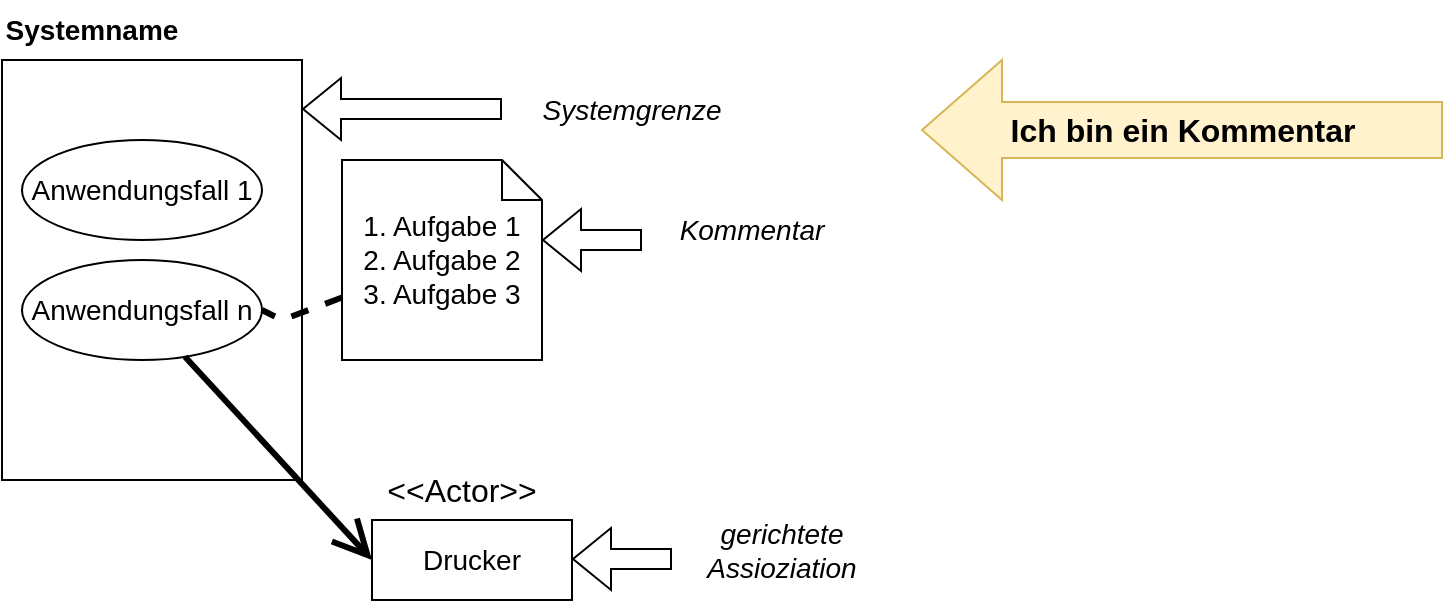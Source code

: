 <mxfile version="20.8.16" type="device"><diagram name="Seite-1" id="T_HesUXS_wXerj0LveVe"><mxGraphModel dx="1434" dy="843" grid="1" gridSize="10" guides="1" tooltips="1" connect="1" arrows="1" fold="1" page="1" pageScale="1" pageWidth="827" pageHeight="1169" math="0" shadow="0"><root><mxCell id="0"/><mxCell id="1" parent="0"/><mxCell id="t3tGZG5aYLw047iK66Wl-5" value="&lt;b&gt;&lt;font style=&quot;font-size: 16px;&quot;&gt;Ich bin ein Kommentar&lt;/font&gt;&lt;/b&gt;" style="html=1;shadow=0;dashed=0;align=center;verticalAlign=middle;shape=mxgraph.arrows2.arrow;dy=0.6;dx=40;flipH=1;notch=0;fontSize=14;fillColor=#fff2cc;strokeColor=#d6b656;" vertex="1" parent="1"><mxGeometry x="500" y="70" width="260" height="70" as="geometry"/></mxCell><mxCell id="82Fr7lbHbaUsgiDfZpdV-1" value="" style="rounded=0;whiteSpace=wrap;html=1;container=0;" parent="1" vertex="1"><mxGeometry x="40" y="70" width="150" height="210" as="geometry"/></mxCell><mxCell id="82Fr7lbHbaUsgiDfZpdV-2" value="&lt;b&gt;&lt;font style=&quot;font-size: 14px;&quot;&gt;Systemname&lt;/font&gt;&lt;/b&gt;" style="text;html=1;strokeColor=none;fillColor=none;align=center;verticalAlign=middle;whiteSpace=wrap;rounded=0;container=0;" parent="1" vertex="1"><mxGeometry x="40" y="40" width="90" height="30" as="geometry"/></mxCell><mxCell id="82Fr7lbHbaUsgiDfZpdV-4" value="" style="shape=flexArrow;endArrow=classic;html=1;rounded=0;fontSize=14;" parent="1" edge="1"><mxGeometry width="50" height="50" relative="1" as="geometry"><mxPoint x="290" y="94.5" as="sourcePoint"/><mxPoint x="190" y="94.5" as="targetPoint"/></mxGeometry></mxCell><mxCell id="82Fr7lbHbaUsgiDfZpdV-5" value="&lt;i&gt;Kommentar&lt;/i&gt;" style="text;html=1;strokeColor=none;fillColor=none;align=center;verticalAlign=middle;whiteSpace=wrap;rounded=0;fontSize=14;container=0;" parent="1" vertex="1"><mxGeometry x="360" y="140" width="110" height="30" as="geometry"/></mxCell><mxCell id="82Fr7lbHbaUsgiDfZpdV-6" value="Anwendungsfall 1" style="ellipse;whiteSpace=wrap;html=1;fontSize=14;container=0;" parent="1" vertex="1"><mxGeometry x="50" y="110" width="120" height="50" as="geometry"/></mxCell><mxCell id="82Fr7lbHbaUsgiDfZpdV-7" value="Anwendungsfall n" style="ellipse;whiteSpace=wrap;html=1;fontSize=14;container=0;" parent="1" vertex="1"><mxGeometry x="50" y="170" width="120" height="50" as="geometry"/></mxCell><mxCell id="82Fr7lbHbaUsgiDfZpdV-10" style="rounded=0;orthogonalLoop=1;jettySize=auto;html=1;entryX=1;entryY=0.5;entryDx=0;entryDy=0;fontSize=14;dashed=1;endArrow=none;endFill=0;strokeWidth=3;" parent="1" source="82Fr7lbHbaUsgiDfZpdV-9" target="82Fr7lbHbaUsgiDfZpdV-7" edge="1"><mxGeometry relative="1" as="geometry"><Array as="points"><mxPoint x="180" y="200"/></Array></mxGeometry></mxCell><mxCell id="82Fr7lbHbaUsgiDfZpdV-9" value="1. Aufgabe 1&lt;br&gt;2. Aufgabe 2&lt;br&gt;3. Aufgabe 3" style="shape=note;size=20;whiteSpace=wrap;html=1;fontSize=14;container=0;" parent="1" vertex="1"><mxGeometry x="210" y="120" width="100" height="100" as="geometry"/></mxCell><mxCell id="82Fr7lbHbaUsgiDfZpdV-11" value="" style="shape=flexArrow;endArrow=classic;html=1;rounded=0;fontSize=14;" parent="1" edge="1"><mxGeometry width="50" height="50" relative="1" as="geometry"><mxPoint x="360" y="160" as="sourcePoint"/><mxPoint x="310" y="160" as="targetPoint"/></mxGeometry></mxCell><mxCell id="82Fr7lbHbaUsgiDfZpdV-12" value="&lt;i&gt;Systemgrenze&lt;/i&gt;" style="text;html=1;strokeColor=none;fillColor=none;align=center;verticalAlign=middle;whiteSpace=wrap;rounded=0;fontSize=14;container=0;" parent="1" vertex="1"><mxGeometry x="300" y="80" width="110" height="30" as="geometry"/></mxCell><mxCell id="82Fr7lbHbaUsgiDfZpdV-13" value="Drucker" style="rounded=0;whiteSpace=wrap;html=1;fontSize=14;container=0;" parent="1" vertex="1"><mxGeometry x="225" y="300" width="100" height="40" as="geometry"/></mxCell><mxCell id="82Fr7lbHbaUsgiDfZpdV-14" style="edgeStyle=none;rounded=0;orthogonalLoop=1;jettySize=auto;html=1;entryX=0;entryY=0.5;entryDx=0;entryDy=0;strokeWidth=3;fontSize=14;endArrow=open;endFill=0;endSize=14;" parent="1" source="82Fr7lbHbaUsgiDfZpdV-7" target="82Fr7lbHbaUsgiDfZpdV-13" edge="1"><mxGeometry relative="1" as="geometry"/></mxCell><mxCell id="82Fr7lbHbaUsgiDfZpdV-15" value="" style="shape=flexArrow;endArrow=classic;html=1;rounded=0;fontSize=14;" parent="1" edge="1"><mxGeometry width="50" height="50" relative="1" as="geometry"><mxPoint x="375" y="319.5" as="sourcePoint"/><mxPoint x="325" y="319.5" as="targetPoint"/></mxGeometry></mxCell><mxCell id="82Fr7lbHbaUsgiDfZpdV-16" value="&lt;i&gt;gerichtete Assioziation&lt;/i&gt;" style="text;html=1;strokeColor=none;fillColor=none;align=center;verticalAlign=middle;whiteSpace=wrap;rounded=0;fontSize=14;container=0;" parent="1" vertex="1"><mxGeometry x="375" y="300" width="110" height="30" as="geometry"/></mxCell><mxCell id="t3tGZG5aYLw047iK66Wl-14" value="&amp;lt;&amp;lt;Actor&amp;gt;&amp;gt;" style="text;html=1;strokeColor=none;fillColor=none;align=center;verticalAlign=middle;whiteSpace=wrap;rounded=0;fontSize=16;" vertex="1" parent="1"><mxGeometry x="240" y="270" width="60" height="30" as="geometry"/></mxCell></root></mxGraphModel></diagram></mxfile>